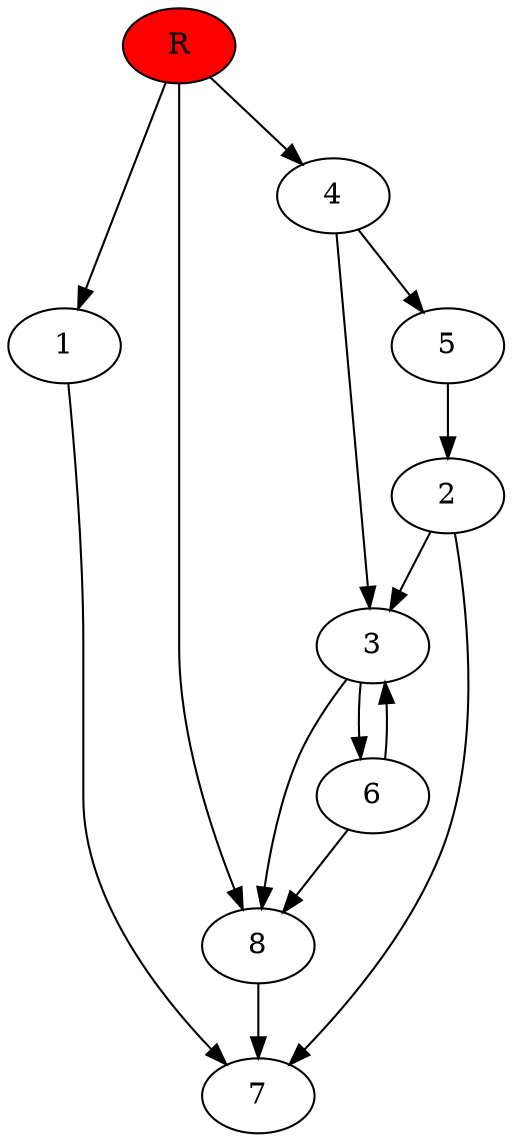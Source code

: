 digraph prb16306 {
	1
	2
	3
	4
	5
	6
	7
	8
	R [fillcolor="#ff0000" style=filled]
	1 -> 7
	2 -> 3
	2 -> 7
	3 -> 6
	3 -> 8
	4 -> 3
	4 -> 5
	5 -> 2
	6 -> 3
	6 -> 8
	8 -> 7
	R -> 1
	R -> 4
	R -> 8
}
